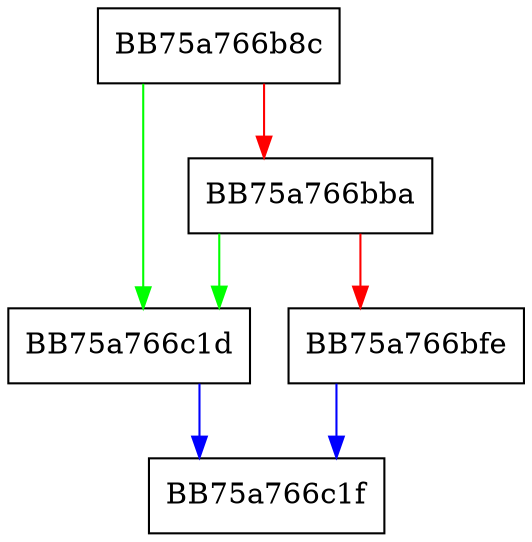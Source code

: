 digraph pushWithStmtTree {
  node [shape="box"];
  graph [splines=ortho];
  BB75a766b8c -> BB75a766c1d [color="green"];
  BB75a766b8c -> BB75a766bba [color="red"];
  BB75a766bba -> BB75a766c1d [color="green"];
  BB75a766bba -> BB75a766bfe [color="red"];
  BB75a766bfe -> BB75a766c1f [color="blue"];
  BB75a766c1d -> BB75a766c1f [color="blue"];
}